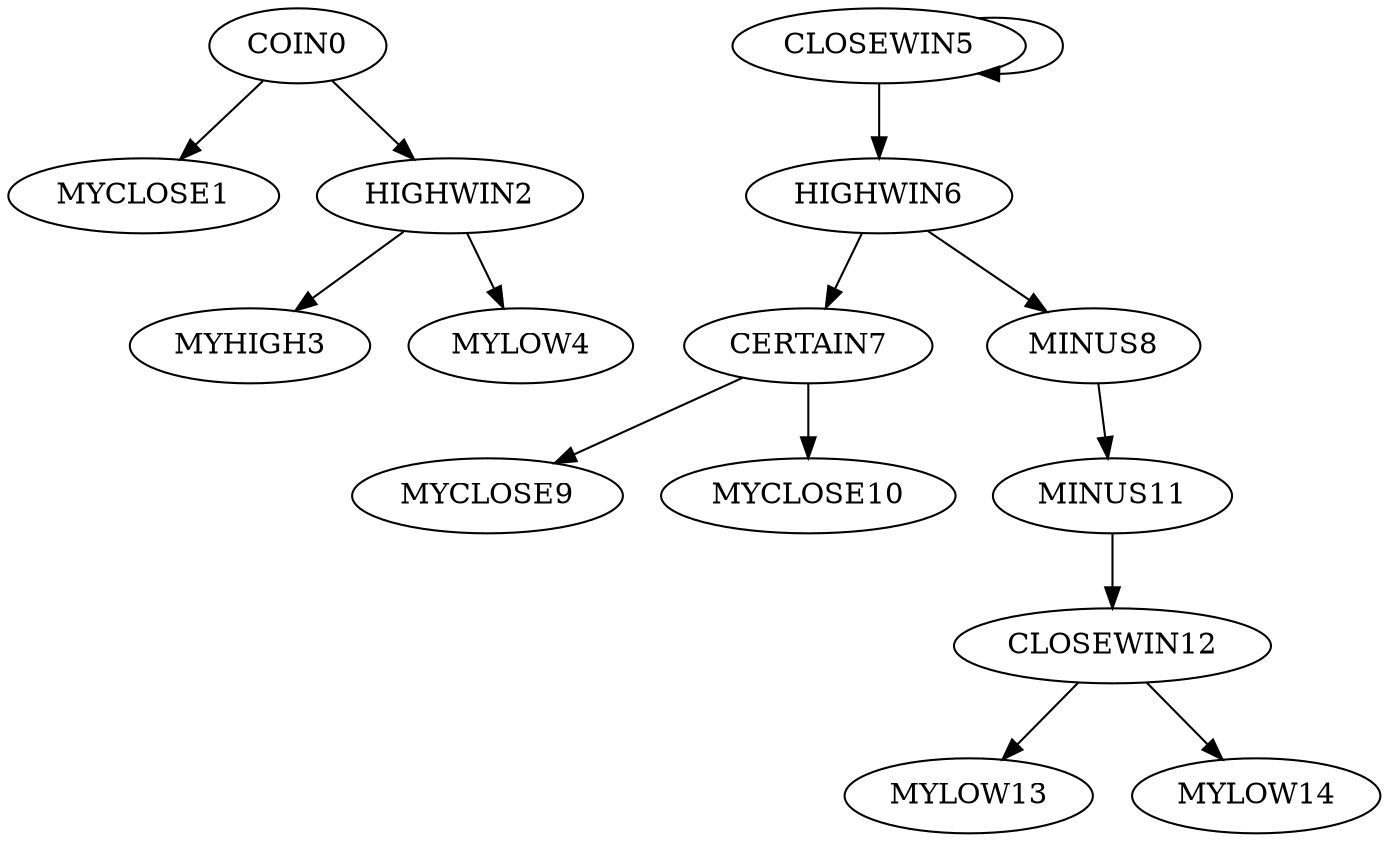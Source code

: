 digraph T {
	COIN0 -> MYCLOSE1;
	COIN0 -> HIGHWIN2;
	HIGHWIN2 -> MYHIGH3;
	HIGHWIN2 -> MYLOW4;
	CLOSEWIN5 -> CLOSEWIN5;
	CLOSEWIN5 -> HIGHWIN6;
	HIGHWIN6 -> CERTAIN7;
	HIGHWIN6 -> MINUS8;
	CERTAIN7 -> MYCLOSE9;
	CERTAIN7 -> MYCLOSE10;
	MINUS8 -> MINUS11;
	MINUS11 -> CLOSEWIN12;
	CLOSEWIN12 -> MYLOW13;
	CLOSEWIN12 -> MYLOW14;
}